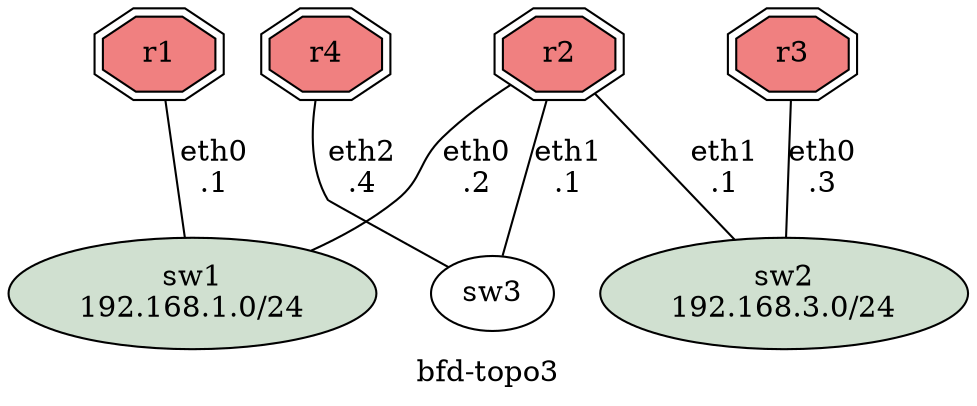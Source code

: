 ## Color coding:
#########################
##  Main FRR: #f08080  red
##  Switches: #d0e0d0  gray
##  RIP:      #19e3d9  Cyan
##  RIPng:    #fcb314  dark yellow
##  OSPFv2:   #32b835  Green
##  OSPFv3:   #19e3d9  Cyan
##  ISIS IPv4 #fcb314  dark yellow
##  ISIS IPv6 #9a81ec  purple
##  BGP IPv4  #eee3d3  beige
##  BGP IPv6  #fdff00  yellow
##### Colors (see http://www.color-hex.com/)

graph template {
  label="bfd-topo3";

  # Routers
  r1 [
    shape=doubleoctagon,
    label="r1",
    fillcolor="#f08080",
    style=filled,
  ];
  r2 [
    shape=doubleoctagon
    label="r2",
    fillcolor="#f08080",
    style=filled,
  ];
  r3 [
    shape=doubleoctagon
    label="r3",
    fillcolor="#f08080",
    style=filled,
  ];
  r4 [
    shape=doubleoctagon
    label="r4",
    fillcolor="#f08080",
    style=filled,
  ];

  # Switches
  sw1 [
    shape=oval,
    label="sw1\n192.168.1.0/24",
    fillcolor="#d0e0d0",
    style=filled,
  ];
  sw2 [
    shape=oval,
    label="sw2\n192.168.2.0/24",
    fillcolor="#d0e0d0",
    style=filled,
  ];
  sw2 [
    shape=oval,
    label="sw2\n192.168.3.0/24",
    fillcolor="#d0e0d0",
    style=filled,
  ];

  # Connections
  r1 -- sw1 [label="eth0\n.1"];
  r2 -- sw1 [label="eth0\n.2"];

  r2 -- sw2 [label="eth1\n.1"];
  r3 -- sw2 [label="eth0\n.3"];

  r2 -- sw3 [label="eth1\n.1"];
  r4 -- sw3 [label="eth2\n.4"];
}
